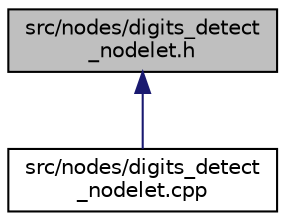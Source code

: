 digraph "src/nodes/digits_detect_nodelet.h"
{
  edge [fontname="Helvetica",fontsize="10",labelfontname="Helvetica",labelfontsize="10"];
  node [fontname="Helvetica",fontsize="10",shape=record];
  Node35 [label="src/nodes/digits_detect\l_nodelet.h",height=0.2,width=0.4,color="black", fillcolor="grey75", style="filled", fontcolor="black"];
  Node35 -> Node36 [dir="back",color="midnightblue",fontsize="10",style="solid",fontname="Helvetica"];
  Node36 [label="src/nodes/digits_detect\l_nodelet.cpp",height=0.2,width=0.4,color="black", fillcolor="white", style="filled",URL="$digits__detect__nodelet_8cpp.html",tooltip="nVidia DIGITS Detection ROS Nodelet "];
}

